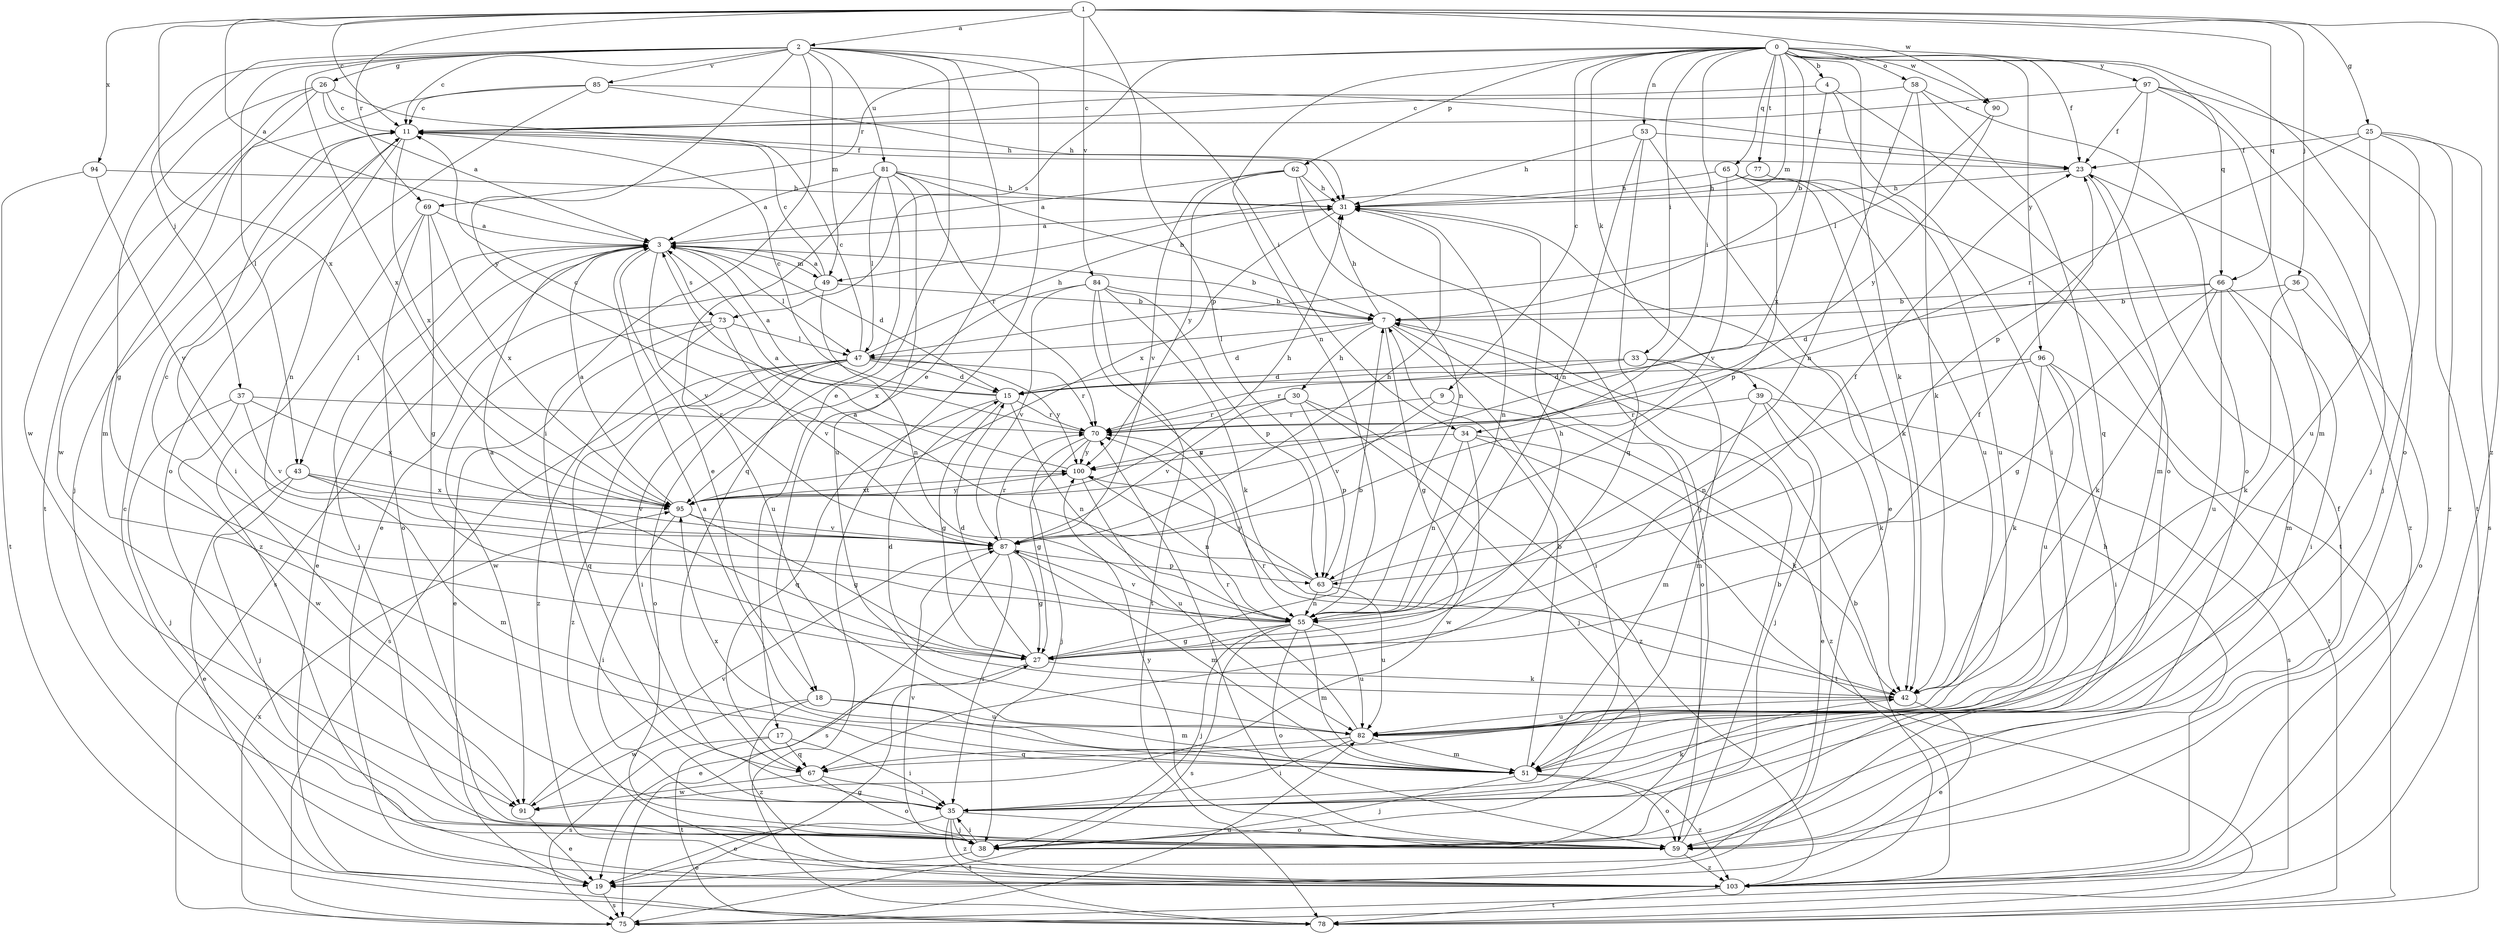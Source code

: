 strict digraph  {
0;
1;
2;
3;
4;
7;
9;
11;
15;
17;
18;
19;
23;
25;
26;
27;
30;
31;
33;
34;
35;
36;
37;
38;
39;
42;
43;
47;
49;
51;
53;
55;
58;
59;
62;
63;
65;
66;
67;
69;
70;
73;
75;
77;
78;
81;
82;
84;
85;
87;
90;
91;
94;
95;
96;
97;
100;
103;
0 -> 4  [label=b];
0 -> 7  [label=b];
0 -> 9  [label=c];
0 -> 23  [label=f];
0 -> 33  [label=i];
0 -> 34  [label=i];
0 -> 39  [label=k];
0 -> 42  [label=k];
0 -> 49  [label=m];
0 -> 53  [label=n];
0 -> 55  [label=n];
0 -> 58  [label=o];
0 -> 59  [label=o];
0 -> 62  [label=p];
0 -> 65  [label=q];
0 -> 66  [label=q];
0 -> 69  [label=r];
0 -> 73  [label=s];
0 -> 77  [label=t];
0 -> 90  [label=w];
0 -> 96  [label=y];
0 -> 97  [label=y];
1 -> 2  [label=a];
1 -> 3  [label=a];
1 -> 11  [label=c];
1 -> 25  [label=g];
1 -> 36  [label=j];
1 -> 63  [label=p];
1 -> 66  [label=q];
1 -> 69  [label=r];
1 -> 84  [label=v];
1 -> 90  [label=w];
1 -> 94  [label=x];
1 -> 95  [label=x];
1 -> 103  [label=z];
2 -> 11  [label=c];
2 -> 17  [label=e];
2 -> 18  [label=e];
2 -> 26  [label=g];
2 -> 34  [label=i];
2 -> 35  [label=i];
2 -> 37  [label=j];
2 -> 43  [label=l];
2 -> 49  [label=m];
2 -> 78  [label=t];
2 -> 81  [label=u];
2 -> 85  [label=v];
2 -> 91  [label=w];
2 -> 95  [label=x];
2 -> 100  [label=y];
3 -> 7  [label=b];
3 -> 15  [label=d];
3 -> 18  [label=e];
3 -> 19  [label=e];
3 -> 38  [label=j];
3 -> 43  [label=l];
3 -> 47  [label=l];
3 -> 49  [label=m];
3 -> 73  [label=s];
3 -> 75  [label=s];
3 -> 87  [label=v];
4 -> 11  [label=c];
4 -> 35  [label=i];
4 -> 59  [label=o];
4 -> 95  [label=x];
7 -> 15  [label=d];
7 -> 27  [label=g];
7 -> 30  [label=h];
7 -> 31  [label=h];
7 -> 35  [label=i];
7 -> 47  [label=l];
7 -> 59  [label=o];
9 -> 70  [label=r];
9 -> 87  [label=v];
9 -> 103  [label=z];
11 -> 23  [label=f];
11 -> 35  [label=i];
11 -> 38  [label=j];
11 -> 55  [label=n];
11 -> 95  [label=x];
15 -> 3  [label=a];
15 -> 11  [label=c];
15 -> 27  [label=g];
15 -> 55  [label=n];
15 -> 67  [label=q];
15 -> 70  [label=r];
17 -> 35  [label=i];
17 -> 67  [label=q];
17 -> 75  [label=s];
17 -> 78  [label=t];
18 -> 51  [label=m];
18 -> 82  [label=u];
18 -> 91  [label=w];
18 -> 103  [label=z];
19 -> 75  [label=s];
23 -> 31  [label=h];
23 -> 51  [label=m];
23 -> 103  [label=z];
25 -> 23  [label=f];
25 -> 38  [label=j];
25 -> 70  [label=r];
25 -> 75  [label=s];
25 -> 82  [label=u];
25 -> 103  [label=z];
26 -> 3  [label=a];
26 -> 11  [label=c];
26 -> 27  [label=g];
26 -> 31  [label=h];
26 -> 51  [label=m];
26 -> 78  [label=t];
27 -> 3  [label=a];
27 -> 7  [label=b];
27 -> 15  [label=d];
27 -> 19  [label=e];
27 -> 23  [label=f];
27 -> 31  [label=h];
27 -> 42  [label=k];
30 -> 38  [label=j];
30 -> 63  [label=p];
30 -> 70  [label=r];
30 -> 87  [label=v];
30 -> 103  [label=z];
31 -> 3  [label=a];
31 -> 55  [label=n];
31 -> 95  [label=x];
33 -> 15  [label=d];
33 -> 42  [label=k];
33 -> 51  [label=m];
33 -> 70  [label=r];
34 -> 42  [label=k];
34 -> 55  [label=n];
34 -> 78  [label=t];
34 -> 91  [label=w];
34 -> 100  [label=y];
35 -> 19  [label=e];
35 -> 38  [label=j];
35 -> 42  [label=k];
35 -> 59  [label=o];
35 -> 78  [label=t];
35 -> 103  [label=z];
36 -> 7  [label=b];
36 -> 42  [label=k];
36 -> 59  [label=o];
37 -> 38  [label=j];
37 -> 70  [label=r];
37 -> 87  [label=v];
37 -> 91  [label=w];
37 -> 95  [label=x];
38 -> 19  [label=e];
38 -> 35  [label=i];
38 -> 87  [label=v];
39 -> 19  [label=e];
39 -> 38  [label=j];
39 -> 51  [label=m];
39 -> 70  [label=r];
39 -> 75  [label=s];
42 -> 15  [label=d];
42 -> 19  [label=e];
42 -> 70  [label=r];
42 -> 82  [label=u];
43 -> 19  [label=e];
43 -> 38  [label=j];
43 -> 51  [label=m];
43 -> 87  [label=v];
43 -> 95  [label=x];
47 -> 11  [label=c];
47 -> 15  [label=d];
47 -> 31  [label=h];
47 -> 35  [label=i];
47 -> 59  [label=o];
47 -> 67  [label=q];
47 -> 70  [label=r];
47 -> 75  [label=s];
47 -> 100  [label=y];
47 -> 103  [label=z];
49 -> 3  [label=a];
49 -> 7  [label=b];
49 -> 11  [label=c];
49 -> 55  [label=n];
49 -> 82  [label=u];
51 -> 3  [label=a];
51 -> 7  [label=b];
51 -> 38  [label=j];
51 -> 59  [label=o];
51 -> 95  [label=x];
51 -> 103  [label=z];
53 -> 19  [label=e];
53 -> 23  [label=f];
53 -> 31  [label=h];
53 -> 55  [label=n];
53 -> 67  [label=q];
55 -> 11  [label=c];
55 -> 27  [label=g];
55 -> 38  [label=j];
55 -> 51  [label=m];
55 -> 59  [label=o];
55 -> 75  [label=s];
55 -> 82  [label=u];
55 -> 87  [label=v];
58 -> 11  [label=c];
58 -> 42  [label=k];
58 -> 55  [label=n];
58 -> 59  [label=o];
58 -> 67  [label=q];
59 -> 7  [label=b];
59 -> 23  [label=f];
59 -> 70  [label=r];
59 -> 100  [label=y];
59 -> 103  [label=z];
62 -> 3  [label=a];
62 -> 31  [label=h];
62 -> 38  [label=j];
62 -> 55  [label=n];
62 -> 87  [label=v];
62 -> 100  [label=y];
63 -> 3  [label=a];
63 -> 23  [label=f];
63 -> 55  [label=n];
63 -> 82  [label=u];
63 -> 100  [label=y];
65 -> 31  [label=h];
65 -> 42  [label=k];
65 -> 63  [label=p];
65 -> 78  [label=t];
65 -> 82  [label=u];
65 -> 87  [label=v];
66 -> 7  [label=b];
66 -> 15  [label=d];
66 -> 27  [label=g];
66 -> 35  [label=i];
66 -> 42  [label=k];
66 -> 51  [label=m];
66 -> 82  [label=u];
67 -> 35  [label=i];
67 -> 59  [label=o];
67 -> 91  [label=w];
69 -> 3  [label=a];
69 -> 27  [label=g];
69 -> 59  [label=o];
69 -> 95  [label=x];
69 -> 103  [label=z];
70 -> 11  [label=c];
70 -> 27  [label=g];
70 -> 38  [label=j];
70 -> 100  [label=y];
73 -> 19  [label=e];
73 -> 47  [label=l];
73 -> 87  [label=v];
73 -> 91  [label=w];
73 -> 103  [label=z];
75 -> 27  [label=g];
75 -> 82  [label=u];
75 -> 95  [label=x];
77 -> 31  [label=h];
77 -> 82  [label=u];
81 -> 3  [label=a];
81 -> 7  [label=b];
81 -> 19  [label=e];
81 -> 31  [label=h];
81 -> 47  [label=l];
81 -> 67  [label=q];
81 -> 70  [label=r];
81 -> 82  [label=u];
82 -> 35  [label=i];
82 -> 51  [label=m];
82 -> 67  [label=q];
82 -> 70  [label=r];
84 -> 7  [label=b];
84 -> 42  [label=k];
84 -> 55  [label=n];
84 -> 63  [label=p];
84 -> 78  [label=t];
84 -> 87  [label=v];
84 -> 95  [label=x];
85 -> 11  [label=c];
85 -> 23  [label=f];
85 -> 31  [label=h];
85 -> 59  [label=o];
85 -> 91  [label=w];
87 -> 27  [label=g];
87 -> 31  [label=h];
87 -> 35  [label=i];
87 -> 51  [label=m];
87 -> 63  [label=p];
87 -> 70  [label=r];
87 -> 75  [label=s];
90 -> 47  [label=l];
90 -> 100  [label=y];
91 -> 19  [label=e];
91 -> 87  [label=v];
94 -> 31  [label=h];
94 -> 78  [label=t];
94 -> 87  [label=v];
95 -> 3  [label=a];
95 -> 27  [label=g];
95 -> 31  [label=h];
95 -> 35  [label=i];
95 -> 87  [label=v];
95 -> 100  [label=y];
96 -> 15  [label=d];
96 -> 35  [label=i];
96 -> 42  [label=k];
96 -> 55  [label=n];
96 -> 78  [label=t];
96 -> 82  [label=u];
97 -> 11  [label=c];
97 -> 23  [label=f];
97 -> 38  [label=j];
97 -> 51  [label=m];
97 -> 63  [label=p];
97 -> 78  [label=t];
100 -> 3  [label=a];
100 -> 55  [label=n];
100 -> 82  [label=u];
100 -> 95  [label=x];
103 -> 7  [label=b];
103 -> 11  [label=c];
103 -> 31  [label=h];
103 -> 78  [label=t];
}
